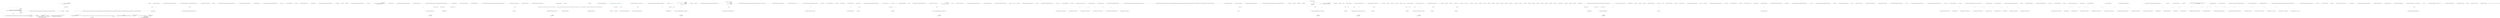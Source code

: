 digraph  {
m1_0 [cluster="CommandLine.Core.InstanceChooser.Choose(System.Collections.Generic.IEnumerable<System.Type>, System.Collections.Generic.IEnumerable<string>, System.StringComparer, System.Globalization.CultureInfo)", file="InstanceChooser.cs", label="Entry CommandLine.Core.InstanceChooser.Choose(System.Collections.Generic.IEnumerable<System.Type>, System.Collections.Generic.IEnumerable<string>, System.StringComparer, System.Globalization.CultureInfo)", span="14-14"];
m1_1 [cluster="CommandLine.Core.InstanceChooser.Choose(System.Collections.Generic.IEnumerable<System.Type>, System.Collections.Generic.IEnumerable<string>, System.StringComparer, System.Globalization.CultureInfo)", file="InstanceChooser.cs", label="return Choose(\r\n                (args, optionSpecs) =>\r\n                    {\r\n                        var tokens = Tokenizer.Tokenize(args, name => NameLookup.Contains(name, optionSpecs, nameComparer));\r\n                        var explodedTokens = Tokenizer.ExplodeOptionList(tokens, name => NameLookup.HavingSeparator(name, optionSpecs, nameComparer));\r\n                        return explodedTokens;\r\n                    },\r\n                types,\r\n                arguments,\r\n                nameComparer,\r\n                parsingCulture);", span="20-30"];
m1_2 [cluster="CommandLine.Core.InstanceChooser.Choose(System.Collections.Generic.IEnumerable<System.Type>, System.Collections.Generic.IEnumerable<string>, System.StringComparer, System.Globalization.CultureInfo)", file="InstanceChooser.cs", label="Exit CommandLine.Core.InstanceChooser.Choose(System.Collections.Generic.IEnumerable<System.Type>, System.Collections.Generic.IEnumerable<string>, System.StringComparer, System.Globalization.CultureInfo)", span="14-14"];
m1_4 [cluster="lambda expression", file="InstanceChooser.cs", label="Entry lambda expression", span="21-26"];
m1_3 [cluster="CommandLine.Core.InstanceChooser.Choose(System.Func<System.Collections.Generic.IEnumerable<string>, System.Collections.Generic.IEnumerable<CommandLine.Core.OptionSpecification>, RailwaySharp.ErrorHandling.Result<System.Collections.Generic.IEnumerable<CommandLine.Core.Token>, CommandLine.Error>>, System.Collections.Generic.IEnumerable<System.Type>, System.Collections.Generic.IEnumerable<string>, System.StringComparer, System.Globalization.CultureInfo)", file="InstanceChooser.cs", label="Entry CommandLine.Core.InstanceChooser.Choose(System.Func<System.Collections.Generic.IEnumerable<string>, System.Collections.Generic.IEnumerable<CommandLine.Core.OptionSpecification>, RailwaySharp.ErrorHandling.Result<System.Collections.Generic.IEnumerable<CommandLine.Core.Token>, CommandLine.Error>>, System.Collections.Generic.IEnumerable<System.Type>, System.Collections.Generic.IEnumerable<string>, System.StringComparer, System.Globalization.CultureInfo)", span="33-33"];
m1_5 [cluster="lambda expression", file="InstanceChooser.cs", label="var tokens = Tokenizer.Tokenize(args, name => NameLookup.Contains(name, optionSpecs, nameComparer))", span="23-23"];
m1_6 [cluster="lambda expression", file="InstanceChooser.cs", label="var explodedTokens = Tokenizer.ExplodeOptionList(tokens, name => NameLookup.HavingSeparator(name, optionSpecs, nameComparer))", span="24-24"];
m1_66 [cluster="CommandLine.Tests.Unit.ParserTests.Parse_options_with_double_dash()", file="InstanceChooser.cs", label="Exit CommandLine.Tests.Unit.ParserTests.Parse_options_with_double_dash()", span="112-112"];
m1_8 [cluster="lambda expression", file="InstanceChooser.cs", label="Exit lambda expression", span="21-26"];
m1_28 [cluster="CommandLine.Tests.Unit.ParserTests.When_HelpWriter_is_set_help_screen_is_generated_in_verbs_scenario_using_generic_overload()", file="InstanceChooser.cs", label="Entry CommandLine.Tests.Unit.ParserTests.When_HelpWriter_is_set_help_screen_is_generated_in_verbs_scenario_using_generic_overload()", span="48-48"];
m1_77 [cluster="CommandLine.Tests.Unit.ParserTests.Parse_options_with_double_dash_in_verbs_scenario()", file="InstanceChooser.cs", label="Exit CommandLine.Tests.Unit.ParserTests.Parse_options_with_double_dash_in_verbs_scenario()", span="135-135"];
m1_78 [cluster="CommandLine.Tests.Fakes.Add_Verb.Add_Verb()", file="InstanceChooser.cs", label="Entry CommandLine.Tests.Fakes.Add_Verb.Add_Verb()", span="7-7"];
m1_147 [cluster="CommandLine.Tests.Unit.ParserTests.Explicit_help_request_with_immutable_instance_generates_help_screen()", file="InstanceChooser.cs", label="Entry CommandLine.Tests.Unit.ParserTests.Explicit_help_request_with_immutable_instance_generates_help_screen()", span="281-281"];
m1_148 [cluster="CommandLine.Tests.Unit.ParserTests.Explicit_help_request_with_immutable_instance_generates_help_screen()", file="InstanceChooser.cs", label="var help = new StringWriter()", span="284-284"];
m1_149 [cluster="CommandLine.Tests.Unit.ParserTests.Explicit_help_request_with_immutable_instance_generates_help_screen()", file="InstanceChooser.cs", label="var sut = new Parser(config => config.HelpWriter = help)", span="285-285"];
m1_151 [cluster="CommandLine.Tests.Unit.ParserTests.Explicit_help_request_with_immutable_instance_generates_help_screen()", file="InstanceChooser.cs", label="var result = help.ToString()", span="289-289"];
m1_150 [cluster="CommandLine.Tests.Unit.ParserTests.Explicit_help_request_with_immutable_instance_generates_help_screen()", file="InstanceChooser.cs", label="sut.ParseArguments<Immutable_Simple_Options>(new[] { ''--help'' })", span="288-288"];
m1_152 [cluster="CommandLine.Tests.Unit.ParserTests.Explicit_help_request_with_immutable_instance_generates_help_screen()", file="InstanceChooser.cs", label="result.Length.Should().BeGreaterThan(0)", span="292-292"];
m1_153 [cluster="CommandLine.Tests.Unit.ParserTests.Explicit_help_request_with_immutable_instance_generates_help_screen()", file="InstanceChooser.cs", label="Exit CommandLine.Tests.Unit.ParserTests.Explicit_help_request_with_immutable_instance_generates_help_screen()", span="281-281"];
m1_46 [cluster="CommandLine.Parser.Parser()", file="InstanceChooser.cs", label="Entry CommandLine.Parser.Parser()", span="26-26"];
m1_26 [cluster="lambda expression", file="InstanceChooser.cs", label="with.HelpWriter = writer", span="36-36"];
m1_60 [cluster="lambda expression", file="InstanceChooser.cs", label="Exit lambda expression", span="73-73"];
m1_108 [cluster="CommandLine.Tests.Unit.ParserTests.Parse_repeated_options_with_default_parser_in_verbs_scenario()", file="InstanceChooser.cs", label="Entry CommandLine.Tests.Unit.ParserTests.Parse_repeated_options_with_default_parser_in_verbs_scenario()", span="207-207"];
m1_109 [cluster="CommandLine.Tests.Unit.ParserTests.Parse_repeated_options_with_default_parser_in_verbs_scenario()", file="InstanceChooser.cs", label="var sut = Parser.Default", span="210-210"];
m1_110 [cluster="CommandLine.Tests.Unit.ParserTests.Parse_repeated_options_with_default_parser_in_verbs_scenario()", file="InstanceChooser.cs", label="var result = sut.ParseArguments(\r\n                new[] { ''clone'', ''-q'', ''-q'', ''http://gsscoder.github.com/'', ''http://yes-to-nooo.github.com/'' },\r\n                typeof(Add_Verb), typeof(Commit_Verb), typeof(Clone_Verb))", span="213-215"];
m1_111 [cluster="CommandLine.Tests.Unit.ParserTests.Parse_repeated_options_with_default_parser_in_verbs_scenario()", file="InstanceChooser.cs", label="Assert.IsType<NotParsed<object>>(result)", span="218-218"];
m1_112 [cluster="CommandLine.Tests.Unit.ParserTests.Parse_repeated_options_with_default_parser_in_verbs_scenario()", file="InstanceChooser.cs", label="Exit CommandLine.Tests.Unit.ParserTests.Parse_repeated_options_with_default_parser_in_verbs_scenario()", span="207-207"];
m1_299 [cluster="CommandLine.Tests.Unit.ParserTests.When_IgnoreUnknownArguments_is_set_valid_unknown_arguments_avoid_a_failure_parsing(string[], CommandLine.Tests.Fakes.Simple_Options)", file="InstanceChooser.cs", label="Entry CommandLine.Tests.Unit.ParserTests.When_IgnoreUnknownArguments_is_set_valid_unknown_arguments_avoid_a_failure_parsing(string[], CommandLine.Tests.Fakes.Simple_Options)", span="478-478"];
m1_300 [cluster="CommandLine.Tests.Unit.ParserTests.When_IgnoreUnknownArguments_is_set_valid_unknown_arguments_avoid_a_failure_parsing(string[], CommandLine.Tests.Fakes.Simple_Options)", file="InstanceChooser.cs", label="var sut = new Parser(config => config.IgnoreUnknownArguments = true)", span="483-483"];
m1_301 [cluster="CommandLine.Tests.Unit.ParserTests.When_IgnoreUnknownArguments_is_set_valid_unknown_arguments_avoid_a_failure_parsing(string[], CommandLine.Tests.Fakes.Simple_Options)", file="InstanceChooser.cs", label="var result = sut.ParseArguments<Simple_Options>(arguments)", span="486-486"];
m1_303 [cluster="CommandLine.Tests.Unit.ParserTests.When_IgnoreUnknownArguments_is_set_valid_unknown_arguments_avoid_a_failure_parsing(string[], CommandLine.Tests.Fakes.Simple_Options)", file="InstanceChooser.cs", label="result.WithParsed(opts => opts.ShouldBeEquivalentTo(expected))", span="490-490"];
m1_302 [cluster="CommandLine.Tests.Unit.ParserTests.When_IgnoreUnknownArguments_is_set_valid_unknown_arguments_avoid_a_failure_parsing(string[], CommandLine.Tests.Fakes.Simple_Options)", file="InstanceChooser.cs", label="result.Tag.ShouldBeEquivalentTo(ParserResultType.Parsed)", span="489-489"];
m1_304 [cluster="CommandLine.Tests.Unit.ParserTests.When_IgnoreUnknownArguments_is_set_valid_unknown_arguments_avoid_a_failure_parsing(string[], CommandLine.Tests.Fakes.Simple_Options)", file="InstanceChooser.cs", label="Exit CommandLine.Tests.Unit.ParserTests.When_IgnoreUnknownArguments_is_set_valid_unknown_arguments_avoid_a_failure_parsing(string[], CommandLine.Tests.Fakes.Simple_Options)", span="478-478"];
m1_49 [cluster="CommandLine.Tests.Unit.ParserTests.Parse_options_with_short_name(string, string[])", file="InstanceChooser.cs", label="var expectedOptions = new Options_With_Switches { OutputFile = outputFile }", span="86-86"];
m1_44 [cluster="CommandLine.Tests.Unit.ParserTests.Parse_options()", file="InstanceChooser.cs", label="Exit CommandLine.Tests.Unit.ParserTests.Parse_options()", span="64-64"];
m1_36 [cluster="lambda expression", file="InstanceChooser.cs", label="Entry lambda expression", span="52-52"];
m1_42 [cluster="CommandLine.Tests.Unit.ParserTests.Parse_options()", color=green, community=0, file="InstanceChooser.cs", label="var result = sut.ParseArguments<Simple_Options>(new[] { ''--stringvalue=strvalue'', ''-i1'', ''2'', ''3'' })", prediction=0, span="71-71"];
m1_43 [cluster="CommandLine.Tests.Unit.ParserTests.Parse_options()", file="InstanceChooser.cs", label="((Parsed<Simple_Options>)result).Value.ShouldBeEquivalentTo(expectedOptions)", span="74-74"];
m1_71 [cluster="lambda expression", file="InstanceChooser.cs", label="nameComparer.Equals(v.Item1.Name, verb)", span="87-87"];
m1_72 [cluster="lambda expression", file="InstanceChooser.cs", label="Exit lambda expression", span="87-87"];
m1_73 [cluster="lambda expression", file="InstanceChooser.cs", label="Entry lambda expression", span="90-90"];
m1_76 [cluster="HelpVerbRequestedError.cstr", file="InstanceChooser.cs", label="Entry HelpVerbRequestedError.cstr", span=""];
m1_74 [cluster="lambda expression", file="InstanceChooser.cs", label="new HelpVerbRequestedError(v.Item1.Name, v.Item2, true)", span="90-90"];
m1_75 [cluster="lambda expression", file="InstanceChooser.cs", label="Exit lambda expression", span="90-90"];
m1_7 [cluster="lambda expression", file="InstanceChooser.cs", label="return explodedTokens;", span="25-25"];
m1_129 [cluster="CommandLine.Tests.Fakes.Immutable_Simple_Options.Immutable_Simple_Options(string, System.Collections.Generic.IEnumerable<int>, bool, long)", file="InstanceChooser.cs", label="Entry CommandLine.Tests.Fakes.Immutable_Simple_Options.Immutable_Simple_Options(string, System.Collections.Generic.IEnumerable<int>, bool, long)", span="13-13"];
m1_34 [cluster="CommandLine.Tests.Unit.ParserTests.When_HelpWriter_is_set_help_screen_is_generated_in_verbs_scenario_using_generic_overload()", file="InstanceChooser.cs", label="Exit CommandLine.Tests.Unit.ParserTests.When_HelpWriter_is_set_help_screen_is_generated_in_verbs_scenario_using_generic_overload()", span="48-48"];
m1_64 [cluster="CommandLine.Tests.Unit.ParserTests.Parse_options_with_double_dash()", file="InstanceChooser.cs", label="var result =\r\n                sut.ParseArguments<Simple_Options_With_Values>(\r\n                    new[] { ''--stringvalue'', ''astring'', ''--'', ''20'', ''--aaa'', ''-b'', ''--ccc'', ''30'' })", span="125-127"];
m1_65 [cluster="CommandLine.Tests.Unit.ParserTests.Parse_options_with_double_dash()", file="InstanceChooser.cs", label="((Parsed<Simple_Options_With_Values>)result).Value.ShouldBeEquivalentTo(expectedOptions)", span="130-130"];
m1_10 [cluster="CommandLine.Core.Tokenizer.ExplodeOptionList(RailwaySharp.ErrorHandling.Result<System.Collections.Generic.IEnumerable<CommandLine.Core.Token>, CommandLine.Error>, System.Func<string, CSharpx.Maybe<char>>)", file="InstanceChooser.cs", label="Entry CommandLine.Core.Tokenizer.ExplodeOptionList(RailwaySharp.ErrorHandling.Result<System.Collections.Generic.IEnumerable<CommandLine.Core.Token>, CommandLine.Error>, System.Func<string, CSharpx.Maybe<char>>)", span="46-46"];
m1_9 [cluster="CommandLine.Parser.ParseArguments<T>(System.Collections.Generic.IEnumerable<string>)", file="InstanceChooser.cs", label="Entry CommandLine.Parser.ParseArguments<T>(System.Collections.Generic.IEnumerable<string>)", span="85-85"];
m1_57 [cluster="CommandLine.Tests.Unit.ParserTests.Parse_repeated_options_with_default_parser()", file="InstanceChooser.cs", label="var result = sut.ParseArguments<Options_With_Switches>(new[] { ''-i'', ''-i'', ''-o'', ''file'' })", span="104-104"];
m1_228 [cluster="CommandLine.Tests.Unit.ParserTests.Explicit_version_request_generates_version_info_screen_in_verbs_scenario(string)", file="InstanceChooser.cs", label="Entry CommandLine.Tests.Unit.ParserTests.Explicit_version_request_generates_version_info_screen_in_verbs_scenario(string)", span="383-383"];
m1_229 [cluster="CommandLine.Tests.Unit.ParserTests.Explicit_version_request_generates_version_info_screen_in_verbs_scenario(string)", file="InstanceChooser.cs", label="var help = new StringWriter()", span="386-386"];
m1_231 [cluster="CommandLine.Tests.Unit.ParserTests.Explicit_version_request_generates_version_info_screen_in_verbs_scenario(string)", file="InstanceChooser.cs", label="sut.ParseArguments<Add_Verb, Commit_Verb, Clone_Verb>(new[] { command })", span="390-390"];
m1_230 [cluster="CommandLine.Tests.Unit.ParserTests.Explicit_version_request_generates_version_info_screen_in_verbs_scenario(string)", file="InstanceChooser.cs", label="var sut = new Parser(config => config.HelpWriter = help)", span="387-387"];
m1_232 [cluster="CommandLine.Tests.Unit.ParserTests.Explicit_version_request_generates_version_info_screen_in_verbs_scenario(string)", file="InstanceChooser.cs", label="var result = help.ToString()", span="391-391"];
m1_233 [cluster="CommandLine.Tests.Unit.ParserTests.Explicit_version_request_generates_version_info_screen_in_verbs_scenario(string)", file="InstanceChooser.cs", label="result.Length.Should().BeGreaterThan(0)", span="394-394"];
m1_234 [cluster="CommandLine.Tests.Unit.ParserTests.Explicit_version_request_generates_version_info_screen_in_verbs_scenario(string)", file="InstanceChooser.cs", label="var lines = result.ToNotEmptyLines().TrimStringArray()", span="395-395"];
m1_235 [cluster="CommandLine.Tests.Unit.ParserTests.Explicit_version_request_generates_version_info_screen_in_verbs_scenario(string)", file="InstanceChooser.cs", label="lines.Should().HaveCount(x => x == 1)", span="396-396"];
m1_236 [cluster="CommandLine.Tests.Unit.ParserTests.Explicit_version_request_generates_version_info_screen_in_verbs_scenario(string)", file="InstanceChooser.cs", label="lines[0].Should().StartWithEquivalent(''CommandLine'')", span="397-397"];
m1_237 [cluster="CommandLine.Tests.Unit.ParserTests.Explicit_version_request_generates_version_info_screen_in_verbs_scenario(string)", file="InstanceChooser.cs", label="Exit CommandLine.Tests.Unit.ParserTests.Explicit_version_request_generates_version_info_screen_in_verbs_scenario(string)", span="383-383"];
m1_30 [cluster="CommandLine.Tests.Unit.ParserTests.When_HelpWriter_is_set_help_screen_is_generated_in_verbs_scenario_using_generic_overload()", file="InstanceChooser.cs", label="var sut = new Parser(with => with.HelpWriter = writer)", span="52-52"];
m1_137 [cluster="CommandLine.HelpRequestedError.HelpRequestedError()", file="InstanceChooser.cs", label="Entry CommandLine.HelpRequestedError.HelpRequestedError()", span="393-393"];
m1_47 [cluster="Unk.Select", file="InstanceChooser.cs", label="Entry Unk.Select", span=""];
m1_97 [cluster="CommandLine.Tests.Unit.ParserTests.Parse_options_with_short_name_in_verbs_scenario(string, string[])", file="InstanceChooser.cs", label="Entry CommandLine.Tests.Unit.ParserTests.Parse_options_with_short_name_in_verbs_scenario(string, string[])", span="189-189"];
m1_98 [cluster="CommandLine.Tests.Unit.ParserTests.Parse_options_with_short_name_in_verbs_scenario(string, string[])", file="InstanceChooser.cs", label="var expectedOptions = new Commit_Verb() { Message = message }", span="192-192"];
m1_100 [cluster="CommandLine.Tests.Unit.ParserTests.Parse_options_with_short_name_in_verbs_scenario(string, string[])", file="InstanceChooser.cs", label="var result = sut.ParseArguments(\r\n                args,\r\n                typeof(Add_Verb), typeof(Commit_Verb), typeof(Clone_Verb))", span="196-198"];
m1_99 [cluster="CommandLine.Tests.Unit.ParserTests.Parse_options_with_short_name_in_verbs_scenario(string, string[])", file="InstanceChooser.cs", label="var sut = new Parser()", span="193-193"];
m1_102 [cluster="CommandLine.Tests.Unit.ParserTests.Parse_options_with_short_name_in_verbs_scenario(string, string[])", file="InstanceChooser.cs", label="((Parsed<object>)result).Value.ShouldBeEquivalentTo(expectedOptions, o => o.RespectingRuntimeTypes())", span="202-202"];
m1_101 [cluster="CommandLine.Tests.Unit.ParserTests.Parse_options_with_short_name_in_verbs_scenario(string, string[])", file="InstanceChooser.cs", label="Assert.IsType<Commit_Verb>(((Parsed<object>)result).Value)", span="201-201"];
m1_103 [cluster="CommandLine.Tests.Unit.ParserTests.Parse_options_with_short_name_in_verbs_scenario(string, string[])", file="InstanceChooser.cs", label="Exit CommandLine.Tests.Unit.ParserTests.Parse_options_with_short_name_in_verbs_scenario(string, string[])", span="189-189"];
m1_35 [cluster="CommandLine.VersionRequestedError.VersionRequestedError()", file="InstanceChooser.cs", label="Entry CommandLine.VersionRequestedError.VersionRequestedError()", span="432-432"];
m1_18 [cluster="CommandLine.Tests.Unit.ParserTests.When_HelpWriter_is_set_help_screen_is_generated_in_verbs_scenario()", file="InstanceChooser.cs", label="sut.ParseArguments(new string[] { }, typeof(Add_Verb), typeof(Commit_Verb), typeof(Clone_Verb))", span="39-39"];
m1_55 [cluster="lambda expression", file="InstanceChooser.cs", label="Exit lambda expression", span="72-73"];
m1_56 [cluster="Unk.Single", file="InstanceChooser.cs", label="Entry Unk.Single", span=""];
m1_58 [cluster="lambda expression", file="InstanceChooser.cs", label="Entry lambda expression", span="73-73"];
m1_59 [cluster="lambda expression", file="InstanceChooser.cs", label="nameComparer.Equals(v.Item1.Name, arguments.First())", span="73-73"];
m1_154 [cluster="Unk.BeGreaterThan", file="InstanceChooser.cs", label="Entry Unk.BeGreaterThan", span=""];
m1_40 [cluster="CommandLine.Tests.Unit.ParserTests.Parse_options()", file="InstanceChooser.cs", label="var expectedOptions = new Simple_Options { StringValue = ''strvalue'', IntSequence = new[] { 1, 2, 3 } }", span="67-67"];
m1_48 [cluster="CommandLine.BadVerbSelectedError.BadVerbSelectedError(string)", file="InstanceChooser.cs", label="Entry CommandLine.BadVerbSelectedError.BadVerbSelectedError(string)", span="357-357"];
m1_51 [cluster="lambda expression", file="InstanceChooser.cs", label="nameComparer.Equals(a.Item1.Name, arguments.First())", span="69-69"];
m1_50 [cluster="lambda expression", file="InstanceChooser.cs", label="Entry lambda expression", span="69-69"];
m1_52 [cluster="lambda expression", file="InstanceChooser.cs", label="Exit lambda expression", span="69-69"];
m1_53 [cluster="lambda expression", file="InstanceChooser.cs", label="Entry lambda expression", span="72-73"];
m1_67 [cluster="CommandLine.Tests.Fakes.Simple_Options_With_Values.Simple_Options_With_Values()", file="InstanceChooser.cs", label="Entry CommandLine.Tests.Fakes.Simple_Options_With_Values.Simple_Options_With_Values()", span="6-6"];
m1_41 [cluster="CommandLine.Tests.Unit.ParserTests.Parse_options()", file="InstanceChooser.cs", label="var sut = new Parser()", span="68-68"];
m1_211 [cluster="CommandLine.Tests.Unit.ParserTests.Double_dash_help_dispalys_verbs_index_in_verbs_scenario()", file="InstanceChooser.cs", label="Entry CommandLine.Tests.Unit.ParserTests.Double_dash_help_dispalys_verbs_index_in_verbs_scenario()", span="358-358"];
m1_212 [cluster="CommandLine.Tests.Unit.ParserTests.Double_dash_help_dispalys_verbs_index_in_verbs_scenario()", file="InstanceChooser.cs", label="var help = new StringWriter()", span="361-361"];
m1_213 [cluster="CommandLine.Tests.Unit.ParserTests.Double_dash_help_dispalys_verbs_index_in_verbs_scenario()", file="InstanceChooser.cs", label="var sut = new Parser(config => config.HelpWriter = help)", span="362-362"];
m1_215 [cluster="CommandLine.Tests.Unit.ParserTests.Double_dash_help_dispalys_verbs_index_in_verbs_scenario()", file="InstanceChooser.cs", label="var result = help.ToString()", span="366-366"];
m1_214 [cluster="CommandLine.Tests.Unit.ParserTests.Double_dash_help_dispalys_verbs_index_in_verbs_scenario()", file="InstanceChooser.cs", label="sut.ParseArguments<Add_Verb, Commit_Verb, Clone_Verb>(new[] { ''--help'' })", span="365-365"];
m1_216 [cluster="CommandLine.Tests.Unit.ParserTests.Double_dash_help_dispalys_verbs_index_in_verbs_scenario()", file="InstanceChooser.cs", label="var lines = result.ToNotEmptyLines().TrimStringArray()", span="369-369"];
m1_217 [cluster="CommandLine.Tests.Unit.ParserTests.Double_dash_help_dispalys_verbs_index_in_verbs_scenario()", file="InstanceChooser.cs", label="lines[0].Should().StartWithEquivalent(''CommandLine'')", span="370-370"];
m1_218 [cluster="CommandLine.Tests.Unit.ParserTests.Double_dash_help_dispalys_verbs_index_in_verbs_scenario()", file="InstanceChooser.cs", label="lines[1].ShouldBeEquivalentTo(''Copyright (c) 2005 - 2015 Giacomo Stelluti Scala'')", span="371-371"];
m1_219 [cluster="CommandLine.Tests.Unit.ParserTests.Double_dash_help_dispalys_verbs_index_in_verbs_scenario()", file="InstanceChooser.cs", label="lines[2].ShouldBeEquivalentTo(''add        Add file contents to the index.'')", span="372-372"];
m1_220 [cluster="CommandLine.Tests.Unit.ParserTests.Double_dash_help_dispalys_verbs_index_in_verbs_scenario()", file="InstanceChooser.cs", label="lines[3].ShouldBeEquivalentTo(''commit     Record changes to the repository.'')", span="373-373"];
m1_221 [cluster="CommandLine.Tests.Unit.ParserTests.Double_dash_help_dispalys_verbs_index_in_verbs_scenario()", file="InstanceChooser.cs", label="lines[4].ShouldBeEquivalentTo(''clone      Clone a repository into a new directory.'')", span="374-374"];
m1_222 [cluster="CommandLine.Tests.Unit.ParserTests.Double_dash_help_dispalys_verbs_index_in_verbs_scenario()", file="InstanceChooser.cs", label="lines[5].ShouldBeEquivalentTo(''help       Display more information on a specific command.'')", span="375-375"];
m1_223 [cluster="CommandLine.Tests.Unit.ParserTests.Double_dash_help_dispalys_verbs_index_in_verbs_scenario()", file="InstanceChooser.cs", label="lines[6].ShouldBeEquivalentTo(''version    Display version information.'')", span="376-376"];
m1_224 [cluster="CommandLine.Tests.Unit.ParserTests.Double_dash_help_dispalys_verbs_index_in_verbs_scenario()", file="InstanceChooser.cs", label="Exit CommandLine.Tests.Unit.ParserTests.Double_dash_help_dispalys_verbs_index_in_verbs_scenario()", span="358-358"];
m1_15 [cluster="CommandLine.Tests.Unit.ParserTests.When_HelpWriter_is_set_help_screen_is_generated_in_verbs_scenario()", file="InstanceChooser.cs", label="Entry CommandLine.Tests.Unit.ParserTests.When_HelpWriter_is_set_help_screen_is_generated_in_verbs_scenario()", span="32-32"];
m1_13 [cluster="lambda expression", file="InstanceChooser.cs", label="Exit lambda expression", span="23-23"];
m1_12 [cluster="lambda expression", file="InstanceChooser.cs", label="NameLookup.Contains(name, optionSpecs, nameComparer)", span="23-23"];
m1_14 [cluster="CommandLine.Core.NameLookup.Contains(string, System.Collections.Generic.IEnumerable<CommandLine.Core.OptionSpecification>, System.StringComparer)", file="InstanceChooser.cs", label="Entry CommandLine.Core.NameLookup.Contains(string, System.Collections.Generic.IEnumerable<CommandLine.Core.OptionSpecification>, System.StringComparer)", span="11-11"];
m1_25 [cluster="CommandLine.Core.InstanceChooser.Choose(System.Func<System.Collections.Generic.IEnumerable<string>, System.Collections.Generic.IEnumerable<CommandLine.Core.OptionSpecification>, RailwaySharp.ErrorHandling.Result<System.Collections.Generic.IEnumerable<CommandLine.Core.Token>, CommandLine.Error>>, System.Collections.Generic.IEnumerable<System.Type>, System.Collections.Generic.IEnumerable<string>, System.StringComparer, System.Globalization.CultureInfo)", file="InstanceChooser.cs", label="Exit CommandLine.Core.InstanceChooser.Choose(System.Func<System.Collections.Generic.IEnumerable<string>, System.Collections.Generic.IEnumerable<CommandLine.Core.OptionSpecification>, RailwaySharp.ErrorHandling.Result<System.Collections.Generic.IEnumerable<CommandLine.Core.Token>, CommandLine.Error>>, System.Collections.Generic.IEnumerable<System.Type>, System.Collections.Generic.IEnumerable<string>, System.StringComparer, System.Globalization.CultureInfo)", span="33-33"];
m1_27 [cluster="CommandLine.NoVerbSelectedError.NoVerbSelectedError()", file="InstanceChooser.cs", label="Entry CommandLine.NoVerbSelectedError.NoVerbSelectedError()", span="421-421"];
m1_37 [cluster="lambda expression", file="InstanceChooser.cs", label="Entry lambda expression", span="47-49"];
m1_38 [cluster="lambda expression", file="InstanceChooser.cs", label="nameComparer.Equals(command, firstArg) ||\r\n                    nameComparer.Equals(string.Concat(''--'', command), firstArg)", span="48-49"];
m1_69 [cluster="Unk.Return", file="InstanceChooser.cs", label="Entry Unk.Return", span=""];
m1_68 [cluster="CommandLine.HelpVerbRequestedError.HelpVerbRequestedError(string, System.Type, bool)", file="InstanceChooser.cs", label="Entry CommandLine.HelpVerbRequestedError.HelpVerbRequestedError(string, System.Type, bool)", span="383-383"];
m1_70 [cluster="lambda expression", file="InstanceChooser.cs", label="Entry lambda expression", span="87-87"];
m1_80 [cluster="lambda expression", file="InstanceChooser.cs", label="System.StringComparer", span=""];
m1_82 [cluster="lambda expression", file="InstanceChooser.cs", label="System.StringComparer", span=""];
m1_79 [cluster="CommandLine.NotParsed<T>.NotParsed(System.Type, System.Collections.Generic.IEnumerable<System.Type>, System.Collections.Generic.IEnumerable<CommandLine.Error>)", file="InstanceChooser.cs", label="Entry CommandLine.NotParsed<T>.NotParsed(System.Type, System.Collections.Generic.IEnumerable<System.Type>, System.Collections.Generic.IEnumerable<CommandLine.Error>)", span="152-152"];
m1_81 [cluster="lambda expression", file="InstanceChooser.cs", label="System.Collections.Generic.IEnumerable<CommandLine.Core.OptionSpecification>", span=""];
m1_83 [cluster="lambda expression", file="InstanceChooser.cs", label=firstArg, span=""];
m1_84 [cluster="lambda expression", file="InstanceChooser.cs", label="System.Collections.Generic.IEnumerable<string>", span=""];
m1_94 [cluster="lambda expression", file="InstanceChooser.cs", label="Entry lambda expression", span="180-180"];
m1_95 [cluster="lambda expression", file="InstanceChooser.cs", label="o.RespectingRuntimeTypes()", span="180-180"];
m1_96 [cluster="lambda expression", file="InstanceChooser.cs", label="Exit lambda expression", span="180-180"];
m1_105 [cluster="lambda expression", file="InstanceChooser.cs", label="Entry lambda expression", span="202-202"];
m1_106 [cluster="lambda expression", file="InstanceChooser.cs", label="o.RespectingRuntimeTypes()", span="202-202"];
m1_107 [cluster="lambda expression", file="InstanceChooser.cs", label="Exit lambda expression", span="202-202"];
m1_120 [cluster="lambda expression", file="InstanceChooser.cs", label="Entry lambda expression", span="245-245"];
m1_121 [cluster="lambda expression", file="InstanceChooser.cs", label="o.RespectingRuntimeTypes()", span="245-245"];
m1_122 [cluster="lambda expression", file="InstanceChooser.cs", label="Exit lambda expression", span="245-245"];
m1_144 [cluster="lambda expression", file="InstanceChooser.cs", label="e.Equals(expectedError)", span="276-276"];
m1_140 [cluster="lambda expression", file="InstanceChooser.cs", label="Entry lambda expression", span="275-275"];
m1_143 [cluster="lambda expression", file="InstanceChooser.cs", label="Entry lambda expression", span="276-276"];
m1_141 [cluster="lambda expression", file="InstanceChooser.cs", label="x == 1", span="275-275"];
m1_142 [cluster="lambda expression", file="InstanceChooser.cs", label="Exit lambda expression", span="275-275"];
m1_145 [cluster="lambda expression", file="InstanceChooser.cs", label="Exit lambda expression", span="276-276"];
m1_156 [cluster="lambda expression", file="InstanceChooser.cs", label="config.HelpWriter = help", span="285-285"];
m1_155 [cluster="lambda expression", file="InstanceChooser.cs", label="Entry lambda expression", span="285-285"];
m1_157 [cluster="lambda expression", file="InstanceChooser.cs", label="Exit lambda expression", span="285-285"];
m1_170 [cluster="lambda expression", file="InstanceChooser.cs", label="e.Equals(expectedError)", span="308-308"];
m1_166 [cluster="lambda expression", file="InstanceChooser.cs", label="Entry lambda expression", span="307-307"];
m1_169 [cluster="lambda expression", file="InstanceChooser.cs", label="Entry lambda expression", span="308-308"];
m1_167 [cluster="lambda expression", file="InstanceChooser.cs", label="x == 1", span="307-307"];
m1_168 [cluster="lambda expression", file="InstanceChooser.cs", label="Exit lambda expression", span="307-307"];
m1_171 [cluster="lambda expression", file="InstanceChooser.cs", label="Exit lambda expression", span="308-308"];
m1_186 [cluster="lambda expression", file="InstanceChooser.cs", label="config.HelpWriter = help", span="317-317"];
m1_188 [cluster="lambda expression", file="InstanceChooser.cs", label="Entry lambda expression", span="326-326"];
m1_185 [cluster="lambda expression", file="InstanceChooser.cs", label="Entry lambda expression", span="317-317"];
m1_187 [cluster="lambda expression", file="InstanceChooser.cs", label="Exit lambda expression", span="317-317"];
m1_189 [cluster="lambda expression", file="InstanceChooser.cs", label="x == 1", span="326-326"];
m1_190 [cluster="lambda expression", file="InstanceChooser.cs", label="Exit lambda expression", span="326-326"];
m1_209 [cluster="lambda expression", file="InstanceChooser.cs", label="config.HelpWriter = help", span="336-336"];
m1_208 [cluster="lambda expression", file="InstanceChooser.cs", label="Entry lambda expression", span="336-336"];
m1_210 [cluster="lambda expression", file="InstanceChooser.cs", label="Exit lambda expression", span="336-336"];
m1_226 [cluster="lambda expression", file="InstanceChooser.cs", label="config.HelpWriter = help", span="362-362"];
m1_225 [cluster="lambda expression", file="InstanceChooser.cs", label="Entry lambda expression", span="362-362"];
m1_227 [cluster="lambda expression", file="InstanceChooser.cs", label="Exit lambda expression", span="362-362"];
m1_239 [cluster="lambda expression", file="InstanceChooser.cs", label="config.HelpWriter = help", span="387-387"];
m1_241 [cluster="lambda expression", file="InstanceChooser.cs", label="Entry lambda expression", span="396-396"];
m1_238 [cluster="lambda expression", file="InstanceChooser.cs", label="Entry lambda expression", span="387-387"];
m1_240 [cluster="lambda expression", file="InstanceChooser.cs", label="Exit lambda expression", span="387-387"];
m1_242 [cluster="lambda expression", file="InstanceChooser.cs", label="x == 1", span="396-396"];
m1_243 [cluster="lambda expression", file="InstanceChooser.cs", label="Exit lambda expression", span="396-396"];
m1_262 [cluster="lambda expression", file="InstanceChooser.cs", label="config.HelpWriter = help", span="406-406"];
m1_261 [cluster="lambda expression", file="InstanceChooser.cs", label="Entry lambda expression", span="406-406"];
m1_263 [cluster="lambda expression", file="InstanceChooser.cs", label="Exit lambda expression", span="406-406"];
m1_272 [cluster="lambda expression", file="InstanceChooser.cs", label="config.HelpWriter = help", span="432-432"];
m1_271 [cluster="lambda expression", file="InstanceChooser.cs", label="Entry lambda expression", span="432-432"];
m1_273 [cluster="lambda expression", file="InstanceChooser.cs", label="Exit lambda expression", span="432-432"];
m1_297 [cluster="lambda expression", file="InstanceChooser.cs", label="config.HelpWriter = help", span="448-448"];
m1_296 [cluster="lambda expression", file="InstanceChooser.cs", label="Entry lambda expression", span="448-448"];
m1_298 [cluster="lambda expression", file="InstanceChooser.cs", label="Exit lambda expression", span="448-448"];
m1_310 [cluster="lambda expression", file="InstanceChooser.cs", label="opts.ShouldBeEquivalentTo(expected)", span="490-490"];
m1_307 [cluster="lambda expression", file="InstanceChooser.cs", label="config.IgnoreUnknownArguments = true", span="483-483"];
m1_309 [cluster="lambda expression", file="InstanceChooser.cs", label="Entry lambda expression", span="490-490"];
m1_306 [cluster="lambda expression", file="InstanceChooser.cs", label="Entry lambda expression", span="483-483"];
m1_308 [cluster="lambda expression", file="InstanceChooser.cs", label="Exit lambda expression", span="483-483"];
m1_311 [cluster="lambda expression", file="InstanceChooser.cs", label="Exit lambda expression", span="490-490"];
m1_322 [cluster="lambda expression", file="InstanceChooser.cs", label="opts.ShouldBeEquivalentTo(expected)", span="509-509"];
m1_319 [cluster="lambda expression", file="InstanceChooser.cs", label="config.IgnoreUnknownArguments = true", span="502-502"];
m1_321 [cluster="lambda expression", file="InstanceChooser.cs", label="Entry lambda expression", span="509-509"];
m1_318 [cluster="lambda expression", file="InstanceChooser.cs", label="Entry lambda expression", span="502-502"];
m1_320 [cluster="lambda expression", file="InstanceChooser.cs", label="Exit lambda expression", span="502-502"];
m1_323 [cluster="lambda expression", file="InstanceChooser.cs", label="Exit lambda expression", span="509-509"];
m1_61 [cluster="CommandLine.Tests.Unit.ParserTests.Parse_options_with_double_dash()", file="InstanceChooser.cs", label="Entry CommandLine.Tests.Unit.ParserTests.Parse_options_with_double_dash()", span="112-112"];
m1_62 [cluster="CommandLine.Tests.Unit.ParserTests.Parse_options_with_double_dash()", color=green, community=0, file="InstanceChooser.cs", label="var expectedOptions = new Simple_Options_With_Values\r\n                                  {\r\n                                      StringValue = ''astring'',\r\n                                      LongValue = 20L,\r\n                                      StringSequence = new[] { ''--aaa'', ''-b'', ''--ccc'' },\r\n                                      IntValue = 30\r\n                                  }", prediction=1, span="115-121"];
m1_63 [cluster="CommandLine.Tests.Unit.ParserTests.Parse_options_with_double_dash()", file="InstanceChooser.cs", label="var sut = new Parser(with => with.EnableDashDash = true)", span="122-122"];
m1_54 [cluster="CommandLine.Tests.Fakes.Options_With_Switches.Options_With_Switches()", file="InstanceChooser.cs", label="Entry CommandLine.Tests.Fakes.Options_With_Switches.Options_With_Switches()", span="4-4"];
m1_39 [cluster="CommandLine.Tests.Unit.ParserTests.Parse_options()", file="InstanceChooser.cs", label="Entry CommandLine.Tests.Unit.ParserTests.Parse_options()", span="64-64"];
m1_16 [cluster="CommandLine.Tests.Unit.ParserTests.When_HelpWriter_is_set_help_screen_is_generated_in_verbs_scenario()", file="InstanceChooser.cs", label="var writer = new StringWriter()", span="35-35"];
m1_11 [cluster="Unk.True", file="InstanceChooser.cs", label="Entry Unk.True", span=""];
m1_17 [cluster="CommandLine.Tests.Unit.ParserTests.When_HelpWriter_is_set_help_screen_is_generated_in_verbs_scenario()", file="InstanceChooser.cs", label="var sut = new Parser(with => with.HelpWriter = writer)", span="36-36"];
m1_29 [cluster="CommandLine.Tests.Unit.ParserTests.When_HelpWriter_is_set_help_screen_is_generated_in_verbs_scenario_using_generic_overload()", file="InstanceChooser.cs", label="var writer = new StringWriter()", span="51-51"];
m1_32 [cluster="CommandLine.Tests.Unit.ParserTests.When_HelpWriter_is_set_help_screen_is_generated_in_verbs_scenario_using_generic_overload()", file="InstanceChooser.cs", label="var text = writer.ToString()", span="58-58"];
m1_31 [cluster="System.Func<T, TResult>.Invoke(T)", file="InstanceChooser.cs", label="Entry System.Func<T, TResult>.Invoke(T)", span="0-0"];
m1_33 [cluster="System.Collections.Generic.IEnumerable<TSource>.SingleOrDefault<TSource>()", file="InstanceChooser.cs", label="Entry System.Collections.Generic.IEnumerable<TSource>.SingleOrDefault<TSource>()", span="0-0"];
m1_146 [cluster="Unk.Equals", file="InstanceChooser.cs", label="Entry Unk.Equals", span=""];
m1_184 [cluster="Unk.StartWithEquivalent", file="InstanceChooser.cs", label="Entry Unk.StartWithEquivalent", span=""];
m1_172 [cluster="CommandLine.Tests.Unit.ParserTests.Explicit_version_request_generates_version_info_screen()", file="InstanceChooser.cs", label="Entry CommandLine.Tests.Unit.ParserTests.Explicit_version_request_generates_version_info_screen()", span="313-313"];
m1_173 [cluster="CommandLine.Tests.Unit.ParserTests.Explicit_version_request_generates_version_info_screen()", file="InstanceChooser.cs", label="var help = new StringWriter()", span="316-316"];
m1_174 [cluster="CommandLine.Tests.Unit.ParserTests.Explicit_version_request_generates_version_info_screen()", file="InstanceChooser.cs", label="var sut = new Parser(config => config.HelpWriter = help)", span="317-317"];
m1_176 [cluster="CommandLine.Tests.Unit.ParserTests.Explicit_version_request_generates_version_info_screen()", file="InstanceChooser.cs", label="var result = help.ToString()", span="321-321"];
m1_175 [cluster="CommandLine.Tests.Unit.ParserTests.Explicit_version_request_generates_version_info_screen()", file="InstanceChooser.cs", label="sut.ParseArguments<Simple_Options>(new[] { ''--version'' })", span="320-320"];
m1_177 [cluster="CommandLine.Tests.Unit.ParserTests.Explicit_version_request_generates_version_info_screen()", file="InstanceChooser.cs", label="result.Length.Should().BeGreaterThan(0)", span="324-324"];
m1_178 [cluster="CommandLine.Tests.Unit.ParserTests.Explicit_version_request_generates_version_info_screen()", file="InstanceChooser.cs", label="var lines = result.ToNotEmptyLines().TrimStringArray()", span="325-325"];
m1_179 [cluster="CommandLine.Tests.Unit.ParserTests.Explicit_version_request_generates_version_info_screen()", file="InstanceChooser.cs", label="lines.Should().HaveCount(x => x == 1)", span="326-326"];
m1_180 [cluster="CommandLine.Tests.Unit.ParserTests.Explicit_version_request_generates_version_info_screen()", file="InstanceChooser.cs", label="lines[0].Should().StartWithEquivalent(''CommandLine'')", span="327-327"];
m1_181 [cluster="CommandLine.Tests.Unit.ParserTests.Explicit_version_request_generates_version_info_screen()", file="InstanceChooser.cs", label="Exit CommandLine.Tests.Unit.ParserTests.Explicit_version_request_generates_version_info_screen()", span="313-313"];
m1_19 [cluster="CommandLine.Core.InstanceChooser.Choose(System.Func<System.Collections.Generic.IEnumerable<string>, System.Collections.Generic.IEnumerable<CommandLine.Core.OptionSpecification>, RailwaySharp.ErrorHandling.Result<System.Collections.Generic.IEnumerable<CommandLine.Core.Token>, CommandLine.Error>>, System.Collections.Generic.IEnumerable<System.Type>, System.Collections.Generic.IEnumerable<string>, System.StringComparer, System.Globalization.CultureInfo)", file="InstanceChooser.cs", label="arguments.Empty()", span="40-40"];
m1_20 [cluster="CommandLine.Core.InstanceChooser.Choose(System.Func<System.Collections.Generic.IEnumerable<string>, System.Collections.Generic.IEnumerable<CommandLine.Core.OptionSpecification>, RailwaySharp.ErrorHandling.Result<System.Collections.Generic.IEnumerable<CommandLine.Core.Token>, CommandLine.Error>>, System.Collections.Generic.IEnumerable<System.Type>, System.Collections.Generic.IEnumerable<string>, System.StringComparer, System.Globalization.CultureInfo)", file="InstanceChooser.cs", label="return MakeNotParsed(types, new NoVerbSelectedError());", span="42-42"];
m1_21 [cluster="CommandLine.Core.InstanceChooser.Choose(System.Func<System.Collections.Generic.IEnumerable<string>, System.Collections.Generic.IEnumerable<CommandLine.Core.OptionSpecification>, RailwaySharp.ErrorHandling.Result<System.Collections.Generic.IEnumerable<CommandLine.Core.Token>, CommandLine.Error>>, System.Collections.Generic.IEnumerable<System.Type>, System.Collections.Generic.IEnumerable<string>, System.StringComparer, System.Globalization.CultureInfo)", file="InstanceChooser.cs", label="var firstArg = arguments.First()", span="45-45"];
m1_182 [cluster="string.ToNotEmptyLines()", file="InstanceChooser.cs", label="Entry string.ToNotEmptyLines()", span="10-10"];
m1_130 [cluster="CommandLine.Tests.Unit.ParserTests.Explicit_help_request_with_immutable_instance_generates_help_requested_error()", file="InstanceChooser.cs", label="Entry CommandLine.Tests.Unit.ParserTests.Explicit_help_request_with_immutable_instance_generates_help_requested_error()", span="265-265"];
m1_131 [cluster="CommandLine.Tests.Unit.ParserTests.Explicit_help_request_with_immutable_instance_generates_help_requested_error()", file="InstanceChooser.cs", label="var expectedError = new HelpRequestedError()", span="268-268"];
m1_132 [cluster="CommandLine.Tests.Unit.ParserTests.Explicit_help_request_with_immutable_instance_generates_help_requested_error()", file="InstanceChooser.cs", label="var sut = new Parser()", span="269-269"];
m1_135 [cluster="CommandLine.Tests.Unit.ParserTests.Explicit_help_request_with_immutable_instance_generates_help_requested_error()", file="InstanceChooser.cs", label="((NotParsed<Immutable_Simple_Options>)result).Errors.Should().ContainSingle(e => e.Equals(expectedError))", span="276-276"];
m1_133 [cluster="CommandLine.Tests.Unit.ParserTests.Explicit_help_request_with_immutable_instance_generates_help_requested_error()", file="InstanceChooser.cs", label="var result = sut.ParseArguments<Immutable_Simple_Options>(new[] { ''--help'' })", span="272-272"];
m1_134 [cluster="CommandLine.Tests.Unit.ParserTests.Explicit_help_request_with_immutable_instance_generates_help_requested_error()", file="InstanceChooser.cs", label="((NotParsed<Immutable_Simple_Options>)result).Errors.Should().HaveCount(x => x == 1)", span="275-275"];
m1_136 [cluster="CommandLine.Tests.Unit.ParserTests.Explicit_help_request_with_immutable_instance_generates_help_requested_error()", file="InstanceChooser.cs", label="Exit CommandLine.Tests.Unit.ParserTests.Explicit_help_request_with_immutable_instance_generates_help_requested_error()", span="265-265"];
m1_139 [cluster="Unk.ContainSingle", file="InstanceChooser.cs", label="Entry Unk.ContainSingle", span=""];
m1_113 [cluster="CommandLine.Tests.Unit.ParserTests.Parse_verbs_using_generic_overload()", file="InstanceChooser.cs", label="Entry CommandLine.Tests.Unit.ParserTests.Parse_verbs_using_generic_overload()", span="223-223"];
m1_114 [cluster="CommandLine.Tests.Unit.ParserTests.Parse_verbs_using_generic_overload()", file="InstanceChooser.cs", label="var expectedOptions = new Clone_Verb\r\n                                  {\r\n                                      Quiet = true,\r\n                                      Urls =\r\n                                          new[]\r\n                                          {\r\n                                              ''http://gsscoder.github.com/'',\r\n                                              ''http://yes-to-nooo.github.com/''\r\n                                          }\r\n                                  }", span="226-235"];
m1_115 [cluster="CommandLine.Tests.Unit.ParserTests.Parse_verbs_using_generic_overload()", file="InstanceChooser.cs", label="var sut = new Parser()", span="236-236"];
m1_118 [cluster="CommandLine.Tests.Unit.ParserTests.Parse_verbs_using_generic_overload()", file="InstanceChooser.cs", label="((Parsed<object>)result).Value.ShouldBeEquivalentTo(expectedOptions, o => o.RespectingRuntimeTypes())", span="245-245"];
m1_116 [cluster="CommandLine.Tests.Unit.ParserTests.Parse_verbs_using_generic_overload()", file="InstanceChooser.cs", label="var result =\r\n                sut.ParseArguments<Add_Verb, Commit_Verb, Clone_Verb>(\r\n                    new[] { ''clone'', ''-q'', ''http://gsscoder.github.com/'', ''http://yes-to-nooo.github.com/'' })", span="239-241"];
m1_117 [cluster="CommandLine.Tests.Unit.ParserTests.Parse_verbs_using_generic_overload()", file="InstanceChooser.cs", label="Assert.IsType<Clone_Verb>(((Parsed<object>)result).Value)", span="244-244"];
m1_119 [cluster="CommandLine.Tests.Unit.ParserTests.Parse_verbs_using_generic_overload()", file="InstanceChooser.cs", label="Exit CommandLine.Tests.Unit.ParserTests.Parse_verbs_using_generic_overload()", span="223-223"];
m1_183 [cluster="System.Collections.Generic.IEnumerable<string>.TrimStringArray()", file="InstanceChooser.cs", label="Entry System.Collections.Generic.IEnumerable<string>.TrimStringArray()", span="15-15"];
m1_85 [cluster="Unk.RespectingRuntimeTypes", file="InstanceChooser.cs", label="System.StringComparer", span=""];
m1_158 [cluster="CommandLine.Tests.Unit.ParserTests.Explicit_version_request_generates_version_requested_error()", file="InstanceChooser.cs", label="Entry CommandLine.Tests.Unit.ParserTests.Explicit_version_request_generates_version_requested_error()", span="297-297"];
m1_159 [cluster="CommandLine.Tests.Unit.ParserTests.Explicit_version_request_generates_version_requested_error()", file="InstanceChooser.cs", label="var expectedError = new VersionRequestedError()", span="300-300"];
m1_160 [cluster="CommandLine.Tests.Unit.ParserTests.Explicit_version_request_generates_version_requested_error()", file="InstanceChooser.cs", label="var sut = new Parser()", span="301-301"];
m1_163 [cluster="CommandLine.Tests.Unit.ParserTests.Explicit_version_request_generates_version_requested_error()", file="InstanceChooser.cs", label="((NotParsed<Simple_Options>)result).Errors.Should().ContainSingle(e => e.Equals(expectedError))", span="308-308"];
m1_161 [cluster="CommandLine.Tests.Unit.ParserTests.Explicit_version_request_generates_version_requested_error()", file="InstanceChooser.cs", label="var result = sut.ParseArguments<Simple_Options>(new[] { ''--version'' })", span="304-304"];
m1_162 [cluster="CommandLine.Tests.Unit.ParserTests.Explicit_version_request_generates_version_requested_error()", file="InstanceChooser.cs", label="((NotParsed<Simple_Options>)result).Errors.Should().HaveCount(x => x == 1)", span="307-307"];
m1_164 [cluster="CommandLine.Tests.Unit.ParserTests.Explicit_version_request_generates_version_requested_error()", file="InstanceChooser.cs", label="Exit CommandLine.Tests.Unit.ParserTests.Explicit_version_request_generates_version_requested_error()", span="297-297"];
m1_244 [cluster="CommandLine.Tests.Unit.ParserTests.Errors_of_type_MutuallyExclusiveSetError_are_properly_formatted()", file="InstanceChooser.cs", label="Entry CommandLine.Tests.Unit.ParserTests.Errors_of_type_MutuallyExclusiveSetError_are_properly_formatted()", span="402-402"];
m1_245 [cluster="CommandLine.Tests.Unit.ParserTests.Errors_of_type_MutuallyExclusiveSetError_are_properly_formatted()", file="InstanceChooser.cs", label="var help = new StringWriter()", span="405-405"];
m1_246 [cluster="CommandLine.Tests.Unit.ParserTests.Errors_of_type_MutuallyExclusiveSetError_are_properly_formatted()", file="InstanceChooser.cs", label="var sut = new Parser(config => config.HelpWriter = help)", span="406-406"];
m1_248 [cluster="CommandLine.Tests.Unit.ParserTests.Errors_of_type_MutuallyExclusiveSetError_are_properly_formatted()", file="InstanceChooser.cs", label="var result = help.ToString()", span="410-410"];
m1_247 [cluster="CommandLine.Tests.Unit.ParserTests.Errors_of_type_MutuallyExclusiveSetError_are_properly_formatted()", file="InstanceChooser.cs", label="sut.ParseArguments<Options_With_Two_Option_Required_Set_To_True_And_Two_Sets>(new[] { ''--weburl=value.com'', ''--ftpurl=value.org'' })", span="409-409"];
m1_249 [cluster="CommandLine.Tests.Unit.ParserTests.Errors_of_type_MutuallyExclusiveSetError_are_properly_formatted()", file="InstanceChooser.cs", label="var lines = result.ToNotEmptyLines().TrimStringArray()", span="413-413"];
m1_250 [cluster="CommandLine.Tests.Unit.ParserTests.Errors_of_type_MutuallyExclusiveSetError_are_properly_formatted()", file="InstanceChooser.cs", label="lines[0].Should().StartWithEquivalent(''CommandLine'')", span="414-414"];
m1_251 [cluster="CommandLine.Tests.Unit.ParserTests.Errors_of_type_MutuallyExclusiveSetError_are_properly_formatted()", file="InstanceChooser.cs", label="lines[1].ShouldBeEquivalentTo(''Copyright (c) 2005 - 2015 Giacomo Stelluti Scala'')", span="415-415"];
m1_252 [cluster="CommandLine.Tests.Unit.ParserTests.Errors_of_type_MutuallyExclusiveSetError_are_properly_formatted()", file="InstanceChooser.cs", label="lines[2].ShouldBeEquivalentTo(''ERROR(S):'')", span="416-416"];
m1_253 [cluster="CommandLine.Tests.Unit.ParserTests.Errors_of_type_MutuallyExclusiveSetError_are_properly_formatted()", file="InstanceChooser.cs", label="lines[3].ShouldBeEquivalentTo(''Option: 'weburl' is not compatible with: 'ftpurl'.'')", span="417-417"];
m1_254 [cluster="CommandLine.Tests.Unit.ParserTests.Errors_of_type_MutuallyExclusiveSetError_are_properly_formatted()", file="InstanceChooser.cs", label="lines[4].ShouldBeEquivalentTo(''Option: 'ftpurl' is not compatible with: 'weburl'.'')", span="418-418"];
m1_255 [cluster="CommandLine.Tests.Unit.ParserTests.Errors_of_type_MutuallyExclusiveSetError_are_properly_formatted()", file="InstanceChooser.cs", label="lines[5].ShouldBeEquivalentTo(''--weburl     Required.'')", span="419-419"];
m1_256 [cluster="CommandLine.Tests.Unit.ParserTests.Errors_of_type_MutuallyExclusiveSetError_are_properly_formatted()", file="InstanceChooser.cs", label="lines[6].ShouldBeEquivalentTo(''--ftpurl     Required.'')", span="420-420"];
m1_257 [cluster="CommandLine.Tests.Unit.ParserTests.Errors_of_type_MutuallyExclusiveSetError_are_properly_formatted()", file="InstanceChooser.cs", label="lines[7].ShouldBeEquivalentTo(''-a'')", span="421-421"];
m1_258 [cluster="CommandLine.Tests.Unit.ParserTests.Errors_of_type_MutuallyExclusiveSetError_are_properly_formatted()", file="InstanceChooser.cs", label="lines[8].ShouldBeEquivalentTo(''--help       Display this help screen.'')", span="422-422"];
m1_259 [cluster="CommandLine.Tests.Unit.ParserTests.Errors_of_type_MutuallyExclusiveSetError_are_properly_formatted()", file="InstanceChooser.cs", label="lines[9].ShouldBeEquivalentTo(''--version    Display version information.'')", span="423-423"];
m1_260 [cluster="CommandLine.Tests.Unit.ParserTests.Errors_of_type_MutuallyExclusiveSetError_are_properly_formatted()", file="InstanceChooser.cs", label="Exit CommandLine.Tests.Unit.ParserTests.Errors_of_type_MutuallyExclusiveSetError_are_properly_formatted()", span="402-402"];
m1_24 [cluster="Unk.NotBeEmpty", file="InstanceChooser.cs", label="Entry Unk.NotBeEmpty", span=""];
m1_22 [cluster="CommandLine.Parser.ParseArguments(System.Collections.Generic.IEnumerable<string>, params System.Type[])", file="InstanceChooser.cs", label="Entry CommandLine.Parser.ParseArguments(System.Collections.Generic.IEnumerable<string>, params System.Type[])", span="144-144"];
m1_23 [cluster="Unk.Should", file="InstanceChooser.cs", label="Entry Unk.Should", span=""];
m1_138 [cluster="Unk.HaveCount", file="InstanceChooser.cs", label="Entry Unk.HaveCount", span=""];
m1_45 [cluster="CommandLine.Tests.Fakes.Simple_Options.Simple_Options()", file="InstanceChooser.cs", label="Entry CommandLine.Tests.Fakes.Simple_Options.Simple_Options()", span="6-6"];
m1_191 [cluster="CommandLine.Tests.Unit.ParserTests.Implicit_help_screen_in_verb_scenario()", file="InstanceChooser.cs", label="Entry CommandLine.Tests.Unit.ParserTests.Implicit_help_screen_in_verb_scenario()", span="332-332"];
m1_192 [cluster="CommandLine.Tests.Unit.ParserTests.Implicit_help_screen_in_verb_scenario()", file="InstanceChooser.cs", label="var help = new StringWriter()", span="335-335"];
m1_193 [cluster="CommandLine.Tests.Unit.ParserTests.Implicit_help_screen_in_verb_scenario()", file="InstanceChooser.cs", label="var sut = new Parser(config => config.HelpWriter = help)", span="336-336"];
m1_195 [cluster="CommandLine.Tests.Unit.ParserTests.Implicit_help_screen_in_verb_scenario()", file="InstanceChooser.cs", label="var result = help.ToString()", span="340-340"];
m1_194 [cluster="CommandLine.Tests.Unit.ParserTests.Implicit_help_screen_in_verb_scenario()", file="InstanceChooser.cs", label="sut.ParseArguments<Add_Verb, Commit_Verb, Clone_Verb>(new string[] { })", span="339-339"];
m1_196 [cluster="CommandLine.Tests.Unit.ParserTests.Implicit_help_screen_in_verb_scenario()", file="InstanceChooser.cs", label="result.Length.Should().BeGreaterThan(0)", span="343-343"];
m1_197 [cluster="CommandLine.Tests.Unit.ParserTests.Implicit_help_screen_in_verb_scenario()", file="InstanceChooser.cs", label="var lines = result.ToNotEmptyLines().TrimStringArray()", span="344-344"];
m1_198 [cluster="CommandLine.Tests.Unit.ParserTests.Implicit_help_screen_in_verb_scenario()", file="InstanceChooser.cs", label="lines[0].Should().StartWithEquivalent(''CommandLine'')", span="345-345"];
m1_199 [cluster="CommandLine.Tests.Unit.ParserTests.Implicit_help_screen_in_verb_scenario()", file="InstanceChooser.cs", label="lines[1].ShouldBeEquivalentTo(''Copyright (c) 2005 - 2015 Giacomo Stelluti Scala'')", span="346-346"];
m1_200 [cluster="CommandLine.Tests.Unit.ParserTests.Implicit_help_screen_in_verb_scenario()", file="InstanceChooser.cs", label="lines[2].ShouldBeEquivalentTo(''ERROR(S):'')", span="347-347"];
m1_201 [cluster="CommandLine.Tests.Unit.ParserTests.Implicit_help_screen_in_verb_scenario()", file="InstanceChooser.cs", label="lines[3].ShouldBeEquivalentTo(''No verb selected.'')", span="348-348"];
m1_202 [cluster="CommandLine.Tests.Unit.ParserTests.Implicit_help_screen_in_verb_scenario()", file="InstanceChooser.cs", label="lines[4].ShouldBeEquivalentTo(''add        Add file contents to the index.'')", span="349-349"];
m1_203 [cluster="CommandLine.Tests.Unit.ParserTests.Implicit_help_screen_in_verb_scenario()", file="InstanceChooser.cs", label="lines[5].ShouldBeEquivalentTo(''commit     Record changes to the repository.'')", span="350-350"];
m1_204 [cluster="CommandLine.Tests.Unit.ParserTests.Implicit_help_screen_in_verb_scenario()", file="InstanceChooser.cs", label="lines[6].ShouldBeEquivalentTo(''clone      Clone a repository into a new directory.'')", span="351-351"];
m1_205 [cluster="CommandLine.Tests.Unit.ParserTests.Implicit_help_screen_in_verb_scenario()", file="InstanceChooser.cs", label="lines[7].ShouldBeEquivalentTo(''help       Display more information on a specific command.'')", span="352-352"];
m1_206 [cluster="CommandLine.Tests.Unit.ParserTests.Implicit_help_screen_in_verb_scenario()", file="InstanceChooser.cs", label="lines[8].ShouldBeEquivalentTo(''version    Display version information.'')", span="353-353"];
m1_207 [cluster="CommandLine.Tests.Unit.ParserTests.Implicit_help_screen_in_verb_scenario()", file="InstanceChooser.cs", label="Exit CommandLine.Tests.Unit.ParserTests.Implicit_help_screen_in_verb_scenario()", span="332-332"];
m1_274 [cluster="CommandLine.Tests.Unit.ParserTests.Properly_formatted_help_screen_is_displayed_when_usage_is_defined_in_verb_scenario()", file="InstanceChooser.cs", label="Entry CommandLine.Tests.Unit.ParserTests.Properly_formatted_help_screen_is_displayed_when_usage_is_defined_in_verb_scenario()", span="444-444"];
m1_275 [cluster="CommandLine.Tests.Unit.ParserTests.Properly_formatted_help_screen_is_displayed_when_usage_is_defined_in_verb_scenario()", file="InstanceChooser.cs", label="var help = new StringWriter()", span="447-447"];
m1_276 [cluster="CommandLine.Tests.Unit.ParserTests.Properly_formatted_help_screen_is_displayed_when_usage_is_defined_in_verb_scenario()", file="InstanceChooser.cs", label="var sut = new Parser(config => config.HelpWriter = help)", span="448-448"];
m1_278 [cluster="CommandLine.Tests.Unit.ParserTests.Properly_formatted_help_screen_is_displayed_when_usage_is_defined_in_verb_scenario()", file="InstanceChooser.cs", label="var result = help.ToString()", span="453-453"];
m1_277 [cluster="CommandLine.Tests.Unit.ParserTests.Properly_formatted_help_screen_is_displayed_when_usage_is_defined_in_verb_scenario()", file="InstanceChooser.cs", label="sut.ParseArguments<Add_Verb_With_Usage_Attribute, Commit_Verb_With_Usage_Attribute, Clone_Verb_With_Usage_Attribute>(\r\n                new[] { ''clone'', ''--badoption=@bad?value'' })", span="451-452"];
m1_279 [cluster="CommandLine.Tests.Unit.ParserTests.Properly_formatted_help_screen_is_displayed_when_usage_is_defined_in_verb_scenario()", file="InstanceChooser.cs", label="var lines = result.ToNotEmptyLines().TrimStringArray()", span="456-456"];
m1_280 [cluster="CommandLine.Tests.Unit.ParserTests.Properly_formatted_help_screen_is_displayed_when_usage_is_defined_in_verb_scenario()", file="InstanceChooser.cs", label="lines[0].Should().StartWithEquivalent(''CommandLine'')", span="457-457"];
m1_281 [cluster="CommandLine.Tests.Unit.ParserTests.Properly_formatted_help_screen_is_displayed_when_usage_is_defined_in_verb_scenario()", file="InstanceChooser.cs", label="lines[1].ShouldBeEquivalentTo(''Copyright (c) 2005 - 2015 Giacomo Stelluti Scala'')", span="458-458"];
m1_282 [cluster="CommandLine.Tests.Unit.ParserTests.Properly_formatted_help_screen_is_displayed_when_usage_is_defined_in_verb_scenario()", file="InstanceChooser.cs", label="lines[2].ShouldBeEquivalentTo(''ERROR(S):'')", span="459-459"];
m1_283 [cluster="CommandLine.Tests.Unit.ParserTests.Properly_formatted_help_screen_is_displayed_when_usage_is_defined_in_verb_scenario()", file="InstanceChooser.cs", label="lines[3].ShouldBeEquivalentTo(''Option 'badoption' is unknown.'')", span="460-460"];
m1_284 [cluster="CommandLine.Tests.Unit.ParserTests.Properly_formatted_help_screen_is_displayed_when_usage_is_defined_in_verb_scenario()", file="InstanceChooser.cs", label="lines[4].ShouldBeEquivalentTo(''USAGE:'')", span="461-461"];
m1_285 [cluster="CommandLine.Tests.Unit.ParserTests.Properly_formatted_help_screen_is_displayed_when_usage_is_defined_in_verb_scenario()", file="InstanceChooser.cs", label="lines[5].ShouldBeEquivalentTo(''Cloning quietly:'')", span="462-462"];
m1_286 [cluster="CommandLine.Tests.Unit.ParserTests.Properly_formatted_help_screen_is_displayed_when_usage_is_defined_in_verb_scenario()", file="InstanceChooser.cs", label="lines[6].ShouldBeEquivalentTo(''git clone --quiet https://github.com/gsscoder/railwaysharp'')", span="463-463"];
m1_287 [cluster="CommandLine.Tests.Unit.ParserTests.Properly_formatted_help_screen_is_displayed_when_usage_is_defined_in_verb_scenario()", file="InstanceChooser.cs", label="lines[7].ShouldBeEquivalentTo(''Cloning without hard links:'')", span="464-464"];
m1_288 [cluster="CommandLine.Tests.Unit.ParserTests.Properly_formatted_help_screen_is_displayed_when_usage_is_defined_in_verb_scenario()", file="InstanceChooser.cs", label="lines[8].ShouldBeEquivalentTo(''git clone --no-hardlinks https://github.com/gsscoder/csharpx'')", span="465-465"];
m1_289 [cluster="CommandLine.Tests.Unit.ParserTests.Properly_formatted_help_screen_is_displayed_when_usage_is_defined_in_verb_scenario()", file="InstanceChooser.cs", label="lines[9].ShouldBeEquivalentTo(''--no-hardlinks    Optimize the cloning process from a repository on a local'')", span="466-466"];
m1_290 [cluster="CommandLine.Tests.Unit.ParserTests.Properly_formatted_help_screen_is_displayed_when_usage_is_defined_in_verb_scenario()", file="InstanceChooser.cs", label="lines[10].ShouldBeEquivalentTo(''filesystem by copying files.'')", span="467-467"];
m1_291 [cluster="CommandLine.Tests.Unit.ParserTests.Properly_formatted_help_screen_is_displayed_when_usage_is_defined_in_verb_scenario()", file="InstanceChooser.cs", label="lines[11].ShouldBeEquivalentTo(''-q, --quiet       Suppress summary message.'')", span="468-468"];
m1_292 [cluster="CommandLine.Tests.Unit.ParserTests.Properly_formatted_help_screen_is_displayed_when_usage_is_defined_in_verb_scenario()", file="InstanceChooser.cs", label="lines[12].ShouldBeEquivalentTo(''--help            Display this help screen.'')", span="469-469"];
m1_293 [cluster="CommandLine.Tests.Unit.ParserTests.Properly_formatted_help_screen_is_displayed_when_usage_is_defined_in_verb_scenario()", file="InstanceChooser.cs", label="lines[13].ShouldBeEquivalentTo(''--version         Display version information.'')", span="470-470"];
m1_294 [cluster="CommandLine.Tests.Unit.ParserTests.Properly_formatted_help_screen_is_displayed_when_usage_is_defined_in_verb_scenario()", file="InstanceChooser.cs", label="lines[14].ShouldBeEquivalentTo(''URLS (pos. 0)     A list of url(s) to clone.'')", span="471-471"];
m1_295 [cluster="CommandLine.Tests.Unit.ParserTests.Properly_formatted_help_screen_is_displayed_when_usage_is_defined_in_verb_scenario()", file="InstanceChooser.cs", label="Exit CommandLine.Tests.Unit.ParserTests.Properly_formatted_help_screen_is_displayed_when_usage_is_defined_in_verb_scenario()", span="444-444"];
m1_312 [cluster="CommandLine.Tests.Unit.ParserTests.When_IgnoreUnknownArguments_is_set_valid_unknown_arguments_avoid_a_failure_parsing_for_verbs(string[], CommandLine.Tests.Fakes.Commit_Verb)", file="InstanceChooser.cs", label="Entry CommandLine.Tests.Unit.ParserTests.When_IgnoreUnknownArguments_is_set_valid_unknown_arguments_avoid_a_failure_parsing_for_verbs(string[], CommandLine.Tests.Fakes.Commit_Verb)", span="497-497"];
m1_313 [cluster="CommandLine.Tests.Unit.ParserTests.When_IgnoreUnknownArguments_is_set_valid_unknown_arguments_avoid_a_failure_parsing_for_verbs(string[], CommandLine.Tests.Fakes.Commit_Verb)", file="InstanceChooser.cs", label="var sut = new Parser(config => config.IgnoreUnknownArguments = true)", span="502-502"];
m1_314 [cluster="CommandLine.Tests.Unit.ParserTests.When_IgnoreUnknownArguments_is_set_valid_unknown_arguments_avoid_a_failure_parsing_for_verbs(string[], CommandLine.Tests.Fakes.Commit_Verb)", file="InstanceChooser.cs", label="var result = sut.ParseArguments<Add_Verb, Commit_Verb, Clone_Verb>(arguments)", span="505-505"];
m1_316 [cluster="CommandLine.Tests.Unit.ParserTests.When_IgnoreUnknownArguments_is_set_valid_unknown_arguments_avoid_a_failure_parsing_for_verbs(string[], CommandLine.Tests.Fakes.Commit_Verb)", file="InstanceChooser.cs", label="result.WithParsed(opts => opts.ShouldBeEquivalentTo(expected))", span="509-509"];
m1_315 [cluster="CommandLine.Tests.Unit.ParserTests.When_IgnoreUnknownArguments_is_set_valid_unknown_arguments_avoid_a_failure_parsing_for_verbs(string[], CommandLine.Tests.Fakes.Commit_Verb)", file="InstanceChooser.cs", label="result.Tag.ShouldBeEquivalentTo(ParserResultType.Parsed)", span="508-508"];
m1_317 [cluster="CommandLine.Tests.Unit.ParserTests.When_IgnoreUnknownArguments_is_set_valid_unknown_arguments_avoid_a_failure_parsing_for_verbs(string[], CommandLine.Tests.Fakes.Commit_Verb)", file="InstanceChooser.cs", label="Exit CommandLine.Tests.Unit.ParserTests.When_IgnoreUnknownArguments_is_set_valid_unknown_arguments_avoid_a_failure_parsing_for_verbs(string[], CommandLine.Tests.Fakes.Commit_Verb)", span="497-497"];
m1_264 [cluster="CommandLine.Tests.Unit.ParserTests.Explicit_help_request_with_specific_verb_generates_help_screen()", file="InstanceChooser.cs", label="Entry CommandLine.Tests.Unit.ParserTests.Explicit_help_request_with_specific_verb_generates_help_screen()", span="428-428"];
m1_265 [cluster="CommandLine.Tests.Unit.ParserTests.Explicit_help_request_with_specific_verb_generates_help_screen()", file="InstanceChooser.cs", label="var help = new StringWriter()", span="431-431"];
m1_266 [cluster="CommandLine.Tests.Unit.ParserTests.Explicit_help_request_with_specific_verb_generates_help_screen()", file="InstanceChooser.cs", label="var sut = new Parser(config => config.HelpWriter = help)", span="432-432"];
m1_268 [cluster="CommandLine.Tests.Unit.ParserTests.Explicit_help_request_with_specific_verb_generates_help_screen()", file="InstanceChooser.cs", label="var result = help.ToString()", span="436-436"];
m1_267 [cluster="CommandLine.Tests.Unit.ParserTests.Explicit_help_request_with_specific_verb_generates_help_screen()", file="InstanceChooser.cs", label="sut.ParseArguments<Add_Verb, Commit_Verb, Clone_Verb>(new[] { ''commit'', ''--help'' })", span="435-435"];
m1_269 [cluster="CommandLine.Tests.Unit.ParserTests.Explicit_help_request_with_specific_verb_generates_help_screen()", file="InstanceChooser.cs", label="result.Length.Should().BeGreaterThan(0)", span="439-439"];
m1_270 [cluster="CommandLine.Tests.Unit.ParserTests.Explicit_help_request_with_specific_verb_generates_help_screen()", file="InstanceChooser.cs", label="Exit CommandLine.Tests.Unit.ParserTests.Explicit_help_request_with_specific_verb_generates_help_screen()", span="428-428"];
m1_165 [cluster="CommandLine.VersionRequestedError.VersionRequestedError()", file="InstanceChooser.cs", label="Entry CommandLine.VersionRequestedError.VersionRequestedError()", span="457-457"];
m1_93 [cluster="CommandLine.Tests.Fakes.Clone_Verb.Clone_Verb()", file="InstanceChooser.cs", label="Entry CommandLine.Tests.Fakes.Clone_Verb.Clone_Verb()", span="36-36"];
m1_123 [cluster="CommandLine.Tests.Unit.ParserTests.Parse_to_immutable_instance()", file="InstanceChooser.cs", label="Entry CommandLine.Tests.Unit.ParserTests.Parse_to_immutable_instance()", span="250-250"];
m1_124 [cluster="CommandLine.Tests.Unit.ParserTests.Parse_to_immutable_instance()", file="InstanceChooser.cs", label="var expectedOptions = new Immutable_Simple_Options(''strvalue'', new[] { 1, 2, 3 }, default(bool), default(long))", span="253-253"];
m1_125 [cluster="CommandLine.Tests.Unit.ParserTests.Parse_to_immutable_instance()", file="InstanceChooser.cs", label="var sut = new Parser()", span="254-254"];
m1_127 [cluster="CommandLine.Tests.Unit.ParserTests.Parse_to_immutable_instance()", file="InstanceChooser.cs", label="((Parsed<Immutable_Simple_Options>)result).Value.ShouldBeEquivalentTo(expectedOptions)", span="260-260"];
m1_126 [cluster="CommandLine.Tests.Unit.ParserTests.Parse_to_immutable_instance()", file="InstanceChooser.cs", label="var result = sut.ParseArguments<Immutable_Simple_Options>(new[] { ''--stringvalue=strvalue'', ''-i1'', ''2'', ''3'' })", span="257-257"];
m1_128 [cluster="CommandLine.Tests.Unit.ParserTests.Parse_to_immutable_instance()", file="InstanceChooser.cs", label="Exit CommandLine.Tests.Unit.ParserTests.Parse_to_immutable_instance()", span="250-250"];
m1_104 [cluster="CommandLine.Tests.Fakes.Commit_Verb.Commit_Verb()", file="InstanceChooser.cs", label="Entry CommandLine.Tests.Fakes.Commit_Verb.Commit_Verb()", span="22-22"];
m1_305 [cluster="Unk.WithParsed", file="InstanceChooser.cs", label="Entry Unk.WithParsed", span=""];
m1_86 [cluster="CommandLine.Tests.Unit.ParserTests.Parse_verbs()", file="InstanceChooser.cs", label="System.Collections.Generic.IEnumerable<System.Tuple<CommandLine.Core.Verb, System.Type>>", span=""];
m1_87 [cluster="CommandLine.Tests.Unit.ParserTests.Parse_verbs()", file="InstanceChooser.cs", label=string, span=""];
m1_88 [cluster="CommandLine.Tests.Unit.ParserTests.Parse_verbs()", file="InstanceChooser.cs", label="System.StringComparer", span=""];
m1_91 [cluster="CommandLine.Tests.Unit.ParserTests.Parse_verbs()", file="InstanceChooser.cs", label="((Parsed<object>)result).Value.ShouldBeEquivalentTo(expectedOptions, o => o.RespectingRuntimeTypes())", span="180-180"];
m1_89 [cluster="CommandLine.Tests.Unit.ParserTests.Parse_verbs()", file="InstanceChooser.cs", label="var result =\r\n                sut.ParseArguments(\r\n                    new[] { ''clone'', ''-q'', ''http://gsscoder.github.com/'', ''http://yes-to-nooo.github.com/'' },\r\n                    typeof(Add_Verb),\r\n                    typeof(Commit_Verb),\r\n                    typeof(Clone_Verb))", span="171-176"];
m1_90 [cluster="CommandLine.Tests.Unit.ParserTests.Parse_verbs()", file="InstanceChooser.cs", label="Assert.IsType<Clone_Verb>(((Parsed<object>)result).Value)", span="179-179"];
m1_92 [cluster="CommandLine.Tests.Unit.ParserTests.Parse_verbs()", file="InstanceChooser.cs", label="Exit CommandLine.Tests.Unit.ParserTests.Parse_verbs()", span="155-155"];
m1_324 [file="InstanceChooser.cs", label=writer, span=""];
m1_325 [file="InstanceChooser.cs", label=writer, span=""];
m1_326 [file="InstanceChooser.cs", label=writer, span=""];
m1_327 [file="InstanceChooser.cs", label=expectedError, span=""];
m1_328 [file="InstanceChooser.cs", label=help, span=""];
m1_329 [file="InstanceChooser.cs", label=expectedError, span=""];
m1_330 [file="InstanceChooser.cs", label=help, span=""];
m1_331 [file="InstanceChooser.cs", label=help, span=""];
m1_332 [file="InstanceChooser.cs", label=help, span=""];
m1_333 [file="InstanceChooser.cs", label=help, span=""];
m1_334 [file="InstanceChooser.cs", label=help, span=""];
m1_335 [file="InstanceChooser.cs", label=help, span=""];
m1_336 [file="InstanceChooser.cs", label=help, span=""];
m1_337 [file="InstanceChooser.cs", label="CommandLine.Tests.Fakes.Simple_Options", span=""];
m1_338 [file="InstanceChooser.cs", label="CommandLine.Tests.Fakes.Commit_Verb", span=""];
m1_0 -> m1_12  [color=darkseagreen4, key=1, label="System.StringComparer", style=dashed];
m1_1 -> m1_13  [color=darkseagreen4, key=1, label=writer, style=dashed];
m1_1 -> m1_4  [color=darkseagreen4, key=1, label="lambda expression", style=dashed];
m1_2 -> m1_13  [color=darkseagreen4, key=1, label="CommandLine.ParserSettings", style=dashed];
m1_4 -> m1_12  [color=darkseagreen4, key=1, label="System.Collections.Generic.IEnumerable<CommandLine.Core.OptionSpecification>", style=dashed];
m1_3 -> m1_24  [color=darkseagreen4, key=1, label="System.Func<System.Collections.Generic.IEnumerable<string>, System.Collections.Generic.IEnumerable<CommandLine.Core.OptionSpecification>, RailwaySharp.ErrorHandling.Result<System.Collections.Generic.IEnumerable<CommandLine.Core.Token>, CommandLine.Error>>", style=dashed];
m1_3 -> m1_20  [color=darkseagreen4, key=1, label="System.Collections.Generic.IEnumerable<System.Type>", style=dashed];
m1_3 -> m1_22  [color=darkseagreen4, key=1, label="System.StringComparer", style=dashed];
m1_3 -> m1_38  [color=darkseagreen4, key=1, label="System.StringComparer", style=dashed];
m1_3 -> m1_23  [color=darkseagreen4, key=1, label="System.Collections.Generic.IEnumerable<System.Type>", style=dashed];
m1_6 -> m1_15  [color=darkseagreen4, key=1, label="lambda expression", style=dashed];
m1_299 -> m1_303  [color=darkseagreen4, key=1, label="CommandLine.Tests.Fakes.Simple_Options", style=dashed];
m1_299 -> m1_310  [color=darkseagreen4, key=1, label="CommandLine.Tests.Fakes.Simple_Options", style=dashed];
m1_301 -> m1_303  [color=darkseagreen4, key=1, label=result, style=dashed];
m1_303 -> m1_309  [color=darkseagreen4, key=1, label="lambda expression", style=dashed];
m1_49 -> m1_52  [color=darkseagreen4, key=1, label=expectedOptions, style=dashed];
m1_36 -> m1_51  [color=darkseagreen4, key=1, label="System.Collections.Generic.IEnumerable<string>", style=dashed];
m1_36 -> m1_54  [color=darkseagreen4, key=1, label="System.Collections.Generic.IEnumerable<System.Tuple<CommandLine.Core.Verb, System.Type>>", style=dashed];
m1_36 -> m1_59  [color=darkseagreen4, key=1, label="System.Collections.Generic.IEnumerable<string>", style=dashed];
m1_42 -> m1_50  [color=green, key=1, label="lambda expression", style=dashed];
m1_42 -> m1_53  [color=green, key=1, label="lambda expression", style=dashed];
m1_42 -> m1_61  [color=green, key=1, label="lambda expression", style=dashed];
m1_72 -> m1_76  [color=darkseagreen4, key=1, label=expectedOptions, style=dashed];
m1_73 -> m1_80  [color=darkseagreen4, key=1, label="CommandLine.ParserSettings", style=dashed];
m1_76 -> m1_82  [color=darkseagreen4, key=1, label="lambda expression", style=dashed];
m1_74 -> m1_76  [color=darkseagreen4, key=1, label=result, style=dashed];
m1_34 -> m1_71  [color=darkseagreen4, key=1, label=string, style=dashed];
m1_64 -> m1_70  [color=darkseagreen4, key=1, label="lambda expression", style=dashed];
m1_64 -> m1_73  [color=darkseagreen4, key=1, label="lambda expression", style=dashed];
m1_228 -> m1_231  [color=darkseagreen4, key=1, label=string, style=dashed];
m1_234 -> m1_236  [color=darkseagreen4, key=1, label=lines, style=dashed];
m1_235 -> m1_241  [color=darkseagreen4, key=1, label="lambda expression", style=dashed];
m1_30 -> m1_37  [color=darkseagreen4, key=1, label="CommandLine.ParserSettings", style=dashed];
m1_98 -> m1_102  [color=darkseagreen4, key=1, label=expectedOptions, style=dashed];
m1_100 -> m1_102  [color=darkseagreen4, key=1, label=result, style=dashed];
m1_102 -> m1_105  [color=darkseagreen4, key=1, label="lambda expression", style=dashed];
m1_40 -> m1_43  [color=darkseagreen4, key=1, label=expectedOptions, style=dashed];
m1_48 -> m1_51  [color=darkseagreen4, key=1, label="string[]", style=dashed];
m1_216 -> m1_218  [color=darkseagreen4, key=1, label=lines, style=dashed];
m1_216 -> m1_219  [color=darkseagreen4, key=1, label=lines, style=dashed];
m1_216 -> m1_220  [color=darkseagreen4, key=1, label=lines, style=dashed];
m1_216 -> m1_221  [color=darkseagreen4, key=1, label=lines, style=dashed];
m1_216 -> m1_222  [color=darkseagreen4, key=1, label=lines, style=dashed];
m1_216 -> m1_223  [color=darkseagreen4, key=1, label=lines, style=dashed];
m1_80 -> m1_12  [color=darkseagreen4, key=1, label="System.StringComparer", style=dashed];
m1_82 -> m1_38  [color=darkseagreen4, key=1, label="System.StringComparer", style=dashed];
m1_81 -> m1_12  [color=darkseagreen4, key=1, label="System.Collections.Generic.IEnumerable<CommandLine.Core.OptionSpecification>", style=dashed];
m1_83 -> m1_38  [color=darkseagreen4, key=1, label=firstArg, style=dashed];
m1_84 -> m1_51  [color=darkseagreen4, key=1, label="System.Collections.Generic.IEnumerable<string>", style=dashed];
m1_84 -> m1_54  [color=darkseagreen4, key=1, label="System.Collections.Generic.IEnumerable<string>", style=dashed];
m1_84 -> m1_59  [color=darkseagreen4, key=1, label="System.Collections.Generic.IEnumerable<string>", style=dashed];
m1_62 -> m1_65  [color=darkseagreen4, key=1, label=expectedOptions, style=dashed];
m1_63 -> m1_69  [color=darkseagreen4, key=1, label="CommandLine.ParserSettings", style=dashed];
m1_54 -> m1_58  [color=darkseagreen4, key=1, label="lambda expression", style=dashed];
m1_16 -> m1_19  [color=darkseagreen4, key=1, label=writer, style=dashed];
m1_29 -> m1_37  [color=darkseagreen4, key=1, label=writer, style=dashed];
m1_178 -> m1_180  [color=darkseagreen4, key=1, label=lines, style=dashed];
m1_179 -> m1_188  [color=darkseagreen4, key=1, label="lambda expression", style=dashed];
m1_21 -> m1_38  [color=darkseagreen4, key=1, label=firstArg, style=dashed];
m1_131 -> m1_135  [color=darkseagreen4, key=1, label=expectedError, style=dashed];
m1_131 -> m1_144  [color=darkseagreen4, key=1, label=expectedError, style=dashed];
m1_135 -> m1_143  [color=darkseagreen4, key=1, label="lambda expression", style=dashed];
m1_133 -> m1_135  [color=darkseagreen4, key=1, label=result, style=dashed];
m1_134 -> m1_140  [color=darkseagreen4, key=1, label="lambda expression", style=dashed];
m1_114 -> m1_118  [color=darkseagreen4, key=1, label=expectedOptions, style=dashed];
m1_118 -> m1_120  [color=darkseagreen4, key=1, label="lambda expression", style=dashed];
m1_116 -> m1_118  [color=darkseagreen4, key=1, label=result, style=dashed];
m1_85 -> m1_51  [color=darkseagreen4, key=1, label="System.StringComparer", style=dashed];
m1_85 -> m1_54  [color=darkseagreen4, key=1, label="System.StringComparer", style=dashed];
m1_85 -> m1_59  [color=darkseagreen4, key=1, label="System.StringComparer", style=dashed];
m1_159 -> m1_163  [color=darkseagreen4, key=1, label=expectedError, style=dashed];
m1_159 -> m1_170  [color=darkseagreen4, key=1, label=expectedError, style=dashed];
m1_163 -> m1_169  [color=darkseagreen4, key=1, label="lambda expression", style=dashed];
m1_161 -> m1_163  [color=darkseagreen4, key=1, label=result, style=dashed];
m1_162 -> m1_166  [color=darkseagreen4, key=1, label="lambda expression", style=dashed];
m1_249 -> m1_251  [color=darkseagreen4, key=1, label=lines, style=dashed];
m1_249 -> m1_252  [color=darkseagreen4, key=1, label=lines, style=dashed];
m1_249 -> m1_253  [color=darkseagreen4, key=1, label=lines, style=dashed];
m1_249 -> m1_254  [color=darkseagreen4, key=1, label=lines, style=dashed];
m1_249 -> m1_255  [color=darkseagreen4, key=1, label=lines, style=dashed];
m1_249 -> m1_256  [color=darkseagreen4, key=1, label=lines, style=dashed];
m1_249 -> m1_257  [color=darkseagreen4, key=1, label=lines, style=dashed];
m1_249 -> m1_258  [color=darkseagreen4, key=1, label=lines, style=dashed];
m1_249 -> m1_259  [color=darkseagreen4, key=1, label=lines, style=dashed];
m1_22 -> m1_24  [color=darkseagreen4, key=1, label=preprocCompare, style=dashed];
m1_22 -> m1_38  [color=darkseagreen4, key=1, label=string, style=dashed];
m1_197 -> m1_199  [color=darkseagreen4, key=1, label=lines, style=dashed];
m1_197 -> m1_200  [color=darkseagreen4, key=1, label=lines, style=dashed];
m1_197 -> m1_201  [color=darkseagreen4, key=1, label=lines, style=dashed];
m1_197 -> m1_202  [color=darkseagreen4, key=1, label=lines, style=dashed];
m1_197 -> m1_203  [color=darkseagreen4, key=1, label=lines, style=dashed];
m1_197 -> m1_204  [color=darkseagreen4, key=1, label=lines, style=dashed];
m1_197 -> m1_205  [color=darkseagreen4, key=1, label=lines, style=dashed];
m1_197 -> m1_206  [color=darkseagreen4, key=1, label=lines, style=dashed];
m1_279 -> m1_281  [color=darkseagreen4, key=1, label=lines, style=dashed];
m1_279 -> m1_282  [color=darkseagreen4, key=1, label=lines, style=dashed];
m1_279 -> m1_283  [color=darkseagreen4, key=1, label=lines, style=dashed];
m1_279 -> m1_284  [color=darkseagreen4, key=1, label=lines, style=dashed];
m1_279 -> m1_285  [color=darkseagreen4, key=1, label=lines, style=dashed];
m1_279 -> m1_286  [color=darkseagreen4, key=1, label=lines, style=dashed];
m1_279 -> m1_287  [color=darkseagreen4, key=1, label=lines, style=dashed];
m1_279 -> m1_288  [color=darkseagreen4, key=1, label=lines, style=dashed];
m1_279 -> m1_289  [color=darkseagreen4, key=1, label=lines, style=dashed];
m1_279 -> m1_290  [color=darkseagreen4, key=1, label=lines, style=dashed];
m1_279 -> m1_291  [color=darkseagreen4, key=1, label=lines, style=dashed];
m1_279 -> m1_292  [color=darkseagreen4, key=1, label=lines, style=dashed];
m1_279 -> m1_293  [color=darkseagreen4, key=1, label=lines, style=dashed];
m1_279 -> m1_294  [color=darkseagreen4, key=1, label=lines, style=dashed];
m1_312 -> m1_316  [color=darkseagreen4, key=1, label="CommandLine.Tests.Fakes.Commit_Verb", style=dashed];
m1_312 -> m1_322  [color=darkseagreen4, key=1, label="CommandLine.Tests.Fakes.Commit_Verb", style=dashed];
m1_314 -> m1_316  [color=darkseagreen4, key=1, label=result, style=dashed];
m1_316 -> m1_321  [color=darkseagreen4, key=1, label="lambda expression", style=dashed];
m1_124 -> m1_127  [color=darkseagreen4, key=1, label=expectedOptions, style=dashed];
m1_86 -> m1_54  [color=darkseagreen4, key=1, label="System.Collections.Generic.IEnumerable<System.Tuple<CommandLine.Core.Verb, System.Type>>", style=dashed];
m1_87 -> m1_91  [color=darkseagreen4, key=1, label=expectedOptions, style=dashed];
m1_87 -> m1_71  [color=darkseagreen4, key=1, label=string, style=dashed];
m1_88 -> m1_71  [color=darkseagreen4, key=1, label="System.StringComparer", style=dashed];
m1_91 -> m1_94  [color=darkseagreen4, key=1, label="lambda expression", style=dashed];
m1_89 -> m1_91  [color=darkseagreen4, key=1, label=result, style=dashed];
m1_324 -> m1_13  [color=darkseagreen4, key=1, label=writer, style=dashed];
m1_326 -> m1_37  [color=darkseagreen4, key=1, label=writer, style=dashed];
m1_327 -> m1_144  [color=darkseagreen4, key=1, label=expectedError, style=dashed];
m1_329 -> m1_170  [color=darkseagreen4, key=1, label=expectedError, style=dashed];
m1_337 -> m1_310  [color=darkseagreen4, key=1, label="CommandLine.Tests.Fakes.Simple_Options", style=dashed];
m1_338 -> m1_322  [color=darkseagreen4, key=1, label="CommandLine.Tests.Fakes.Commit_Verb", style=dashed];
}
